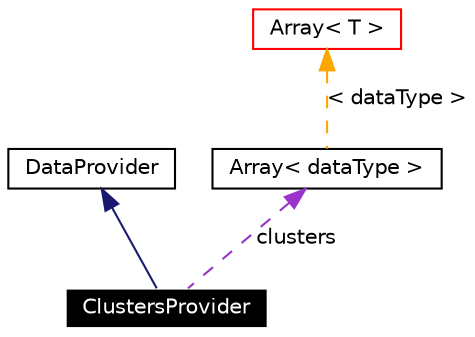 digraph G
{
  edge [fontname="Helvetica",fontsize=10,labelfontname="Helvetica",labelfontsize=10];
  node [fontname="Helvetica",fontsize=10,shape=record];
  Node1 [label="ClustersProvider",height=0.2,width=0.4,color="white", fillcolor="black", style="filled" fontcolor="white"];
  Node2 -> Node1 [dir=back,color="midnightblue",fontsize=10,style="solid",fontname="Helvetica"];
  Node2 [label="DataProvider",height=0.2,width=0.4,color="black", fillcolor="white", style="filled",URL="$classDataProvider.html"];
  Node3 -> Node1 [dir=back,color="darkorchid3",fontsize=10,style="dashed",label="clusters",fontname="Helvetica"];
  Node3 [label="Array\< dataType \>",height=0.2,width=0.4,color="black", fillcolor="white", style="filled",URL="$classArray.html"];
  Node4 -> Node3 [dir=back,color="orange",fontsize=10,style="dashed",label="\< dataType \>",fontname="Helvetica"];
  Node4 [label="Array\< T \>",height=0.2,width=0.4,color="red", fillcolor="white", style="filled",URL="$classArray.html"];
}
